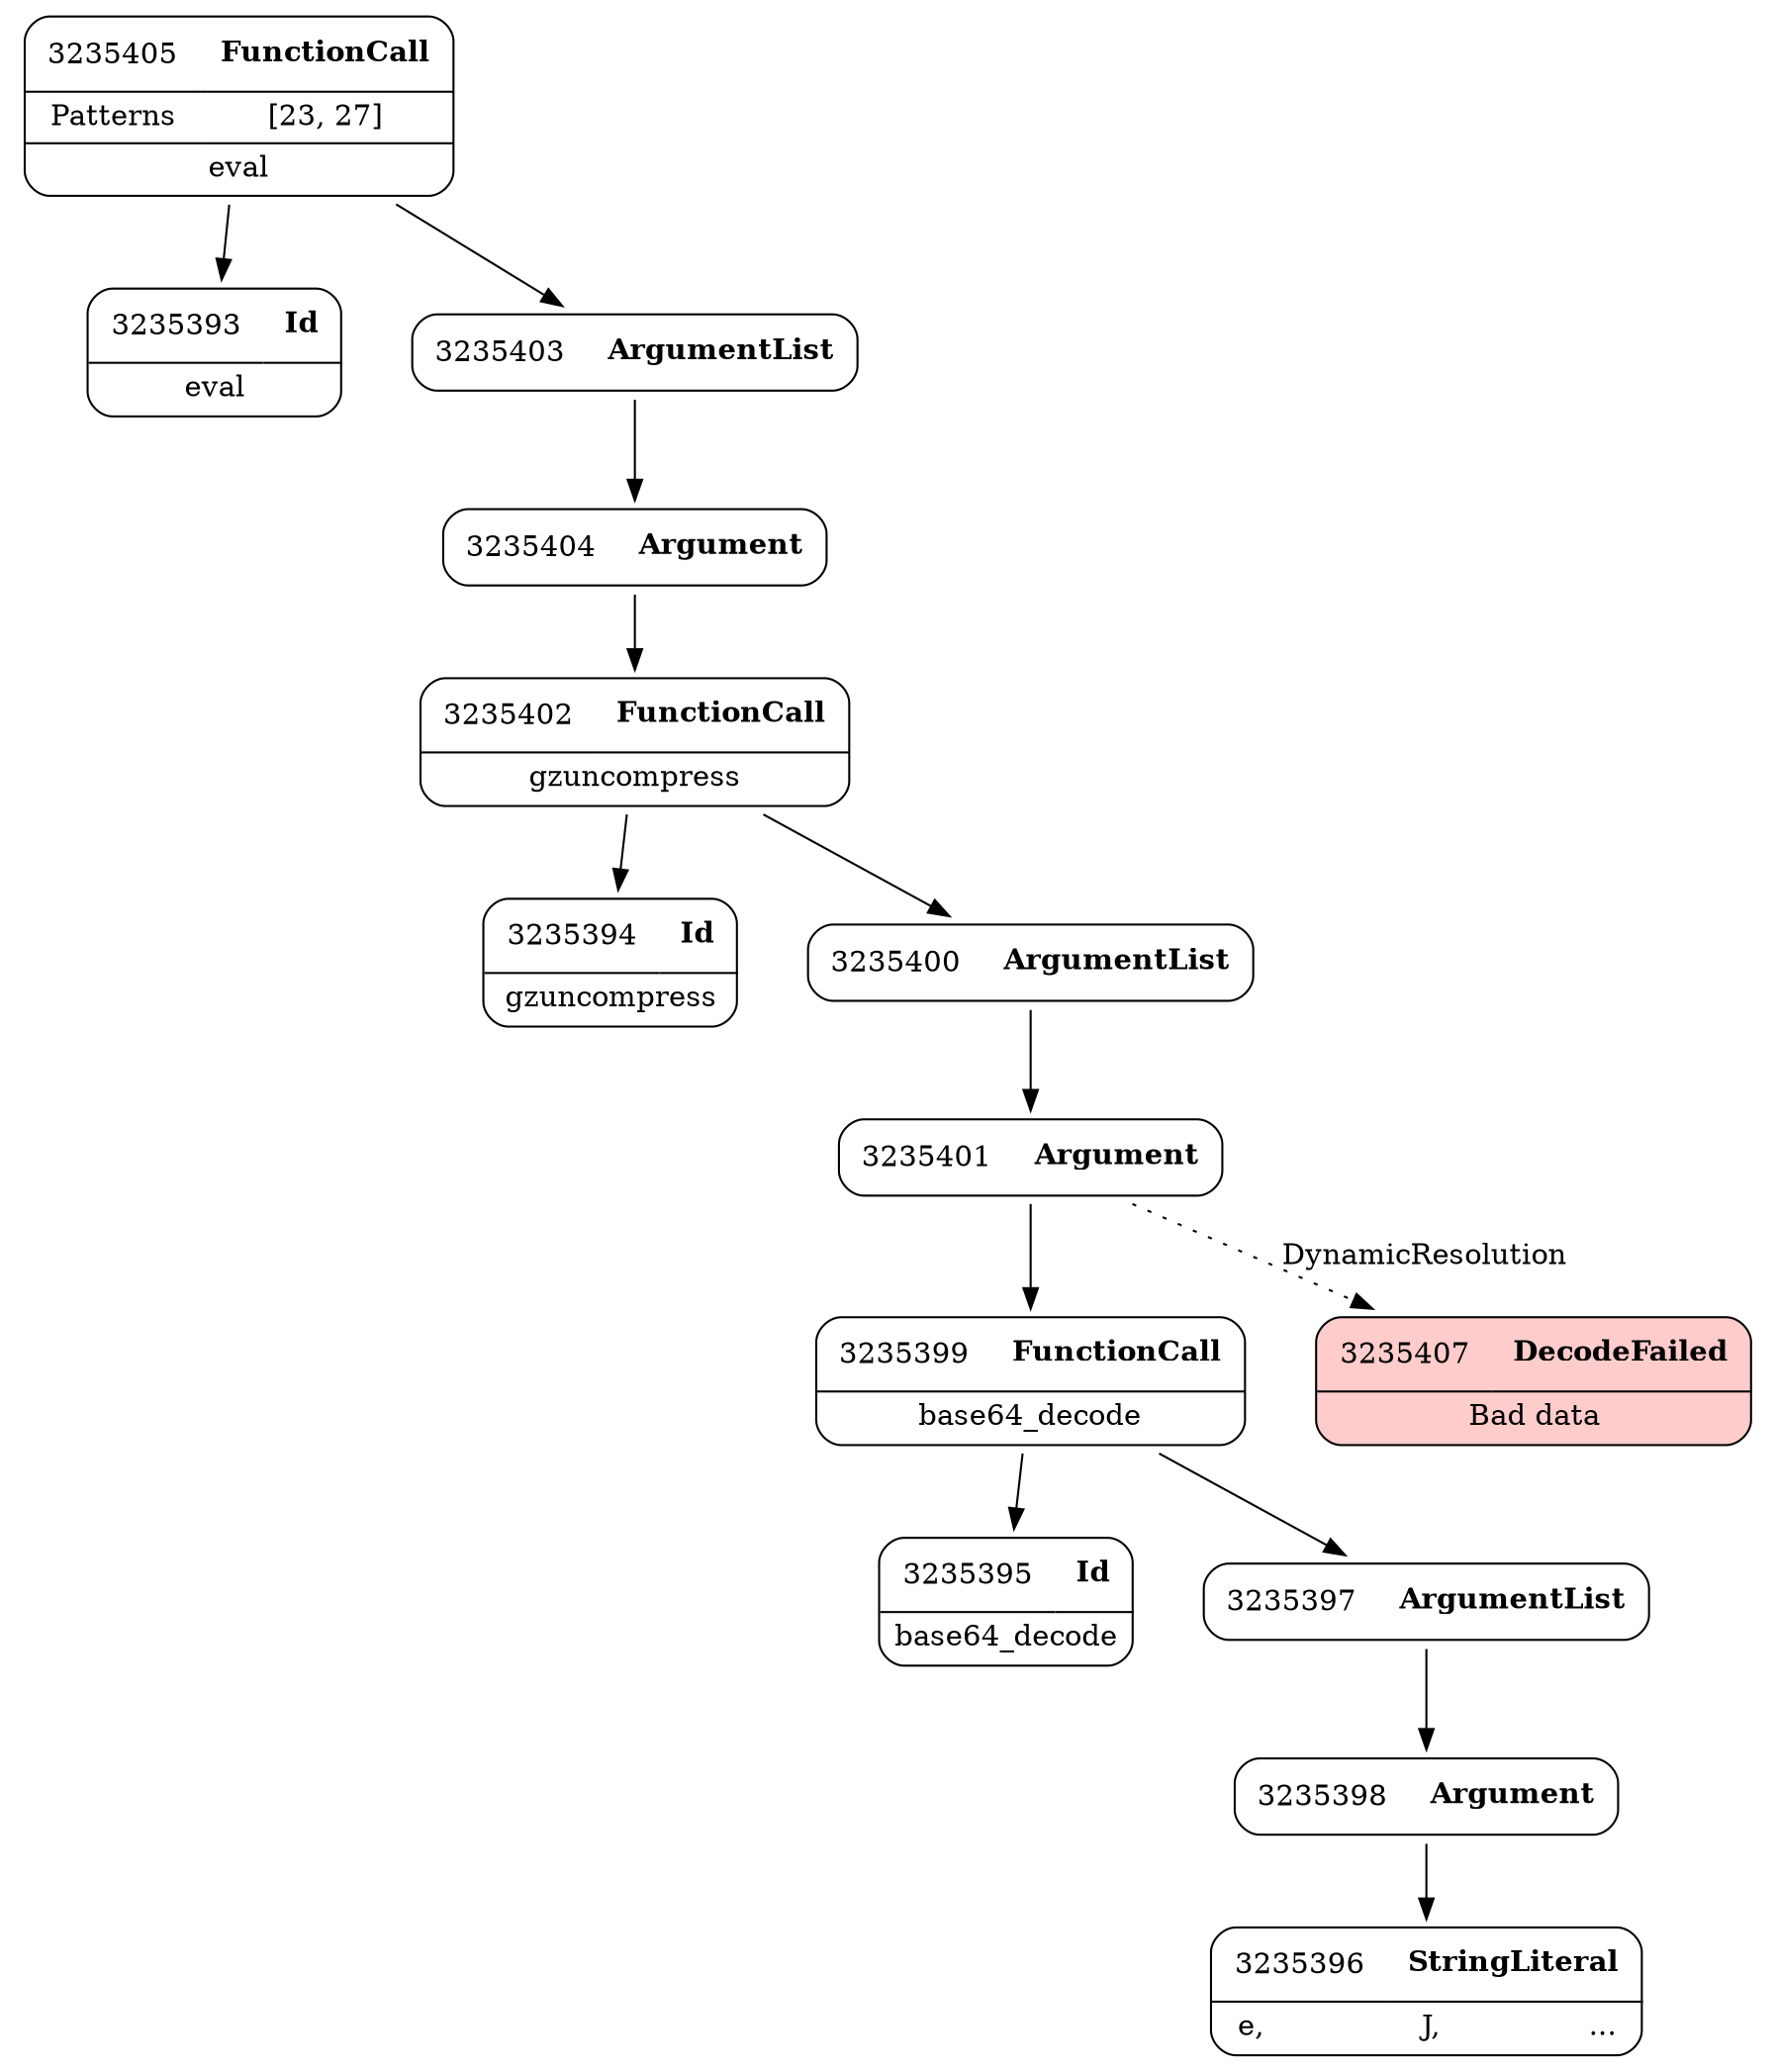 digraph ast {
node [shape=none];
3235393 [label=<<TABLE border='1' cellspacing='0' cellpadding='10' style='rounded' ><TR><TD border='0'>3235393</TD><TD border='0'><B>Id</B></TD></TR><HR/><TR><TD border='0' cellpadding='5' colspan='2'>eval</TD></TR></TABLE>>];
3235395 [label=<<TABLE border='1' cellspacing='0' cellpadding='10' style='rounded' ><TR><TD border='0'>3235395</TD><TD border='0'><B>Id</B></TD></TR><HR/><TR><TD border='0' cellpadding='5' colspan='2'>base64_decode</TD></TR></TABLE>>];
3235394 [label=<<TABLE border='1' cellspacing='0' cellpadding='10' style='rounded' ><TR><TD border='0'>3235394</TD><TD border='0'><B>Id</B></TD></TR><HR/><TR><TD border='0' cellpadding='5' colspan='2'>gzuncompress</TD></TR></TABLE>>];
3235397 [label=<<TABLE border='1' cellspacing='0' cellpadding='10' style='rounded' ><TR><TD border='0'>3235397</TD><TD border='0'><B>ArgumentList</B></TD></TR></TABLE>>];
3235397 -> 3235398 [weight=2];
3235396 [label=<<TABLE border='1' cellspacing='0' cellpadding='10' style='rounded' ><TR><TD border='0'>3235396</TD><TD border='0'><B>StringLiteral</B></TD></TR><HR/><TR><TD border='0' cellpadding='5' colspan='2'>e,                 J,                ...</TD></TR></TABLE>>];
3235399 [label=<<TABLE border='1' cellspacing='0' cellpadding='10' style='rounded' ><TR><TD border='0'>3235399</TD><TD border='0'><B>FunctionCall</B></TD></TR><HR/><TR><TD border='0' cellpadding='5' colspan='2'>base64_decode</TD></TR></TABLE>>];
3235399 -> 3235395 [weight=2];
3235399 -> 3235397 [weight=2];
3235398 [label=<<TABLE border='1' cellspacing='0' cellpadding='10' style='rounded' ><TR><TD border='0'>3235398</TD><TD border='0'><B>Argument</B></TD></TR></TABLE>>];
3235398 -> 3235396 [weight=2];
3235401 [label=<<TABLE border='1' cellspacing='0' cellpadding='10' style='rounded' ><TR><TD border='0'>3235401</TD><TD border='0'><B>Argument</B></TD></TR></TABLE>>];
3235401 -> 3235399 [weight=2];
3235401 -> 3235407 [style=dotted,label=DynamicResolution];
3235400 [label=<<TABLE border='1' cellspacing='0' cellpadding='10' style='rounded' ><TR><TD border='0'>3235400</TD><TD border='0'><B>ArgumentList</B></TD></TR></TABLE>>];
3235400 -> 3235401 [weight=2];
3235403 [label=<<TABLE border='1' cellspacing='0' cellpadding='10' style='rounded' ><TR><TD border='0'>3235403</TD><TD border='0'><B>ArgumentList</B></TD></TR></TABLE>>];
3235403 -> 3235404 [weight=2];
3235402 [label=<<TABLE border='1' cellspacing='0' cellpadding='10' style='rounded' ><TR><TD border='0'>3235402</TD><TD border='0'><B>FunctionCall</B></TD></TR><HR/><TR><TD border='0' cellpadding='5' colspan='2'>gzuncompress</TD></TR></TABLE>>];
3235402 -> 3235394 [weight=2];
3235402 -> 3235400 [weight=2];
3235405 [label=<<TABLE border='1' cellspacing='0' cellpadding='10' style='rounded' ><TR><TD border='0'>3235405</TD><TD border='0'><B>FunctionCall</B></TD></TR><HR/><TR><TD border='0' cellpadding='5'>Patterns</TD><TD border='0' cellpadding='5'>[23, 27]</TD></TR><HR/><TR><TD border='0' cellpadding='5' colspan='2'>eval</TD></TR></TABLE>>];
3235405 -> 3235393 [weight=2];
3235405 -> 3235403 [weight=2];
3235404 [label=<<TABLE border='1' cellspacing='0' cellpadding='10' style='rounded' ><TR><TD border='0'>3235404</TD><TD border='0'><B>Argument</B></TD></TR></TABLE>>];
3235404 -> 3235402 [weight=2];
3235407 [label=<<TABLE border='1' cellspacing='0' cellpadding='10' style='rounded' bgcolor='#FFCCCC' ><TR><TD border='0'>3235407</TD><TD border='0'><B>DecodeFailed</B></TD></TR><HR/><TR><TD border='0' cellpadding='5' colspan='2'>Bad data</TD></TR></TABLE>>];
}
